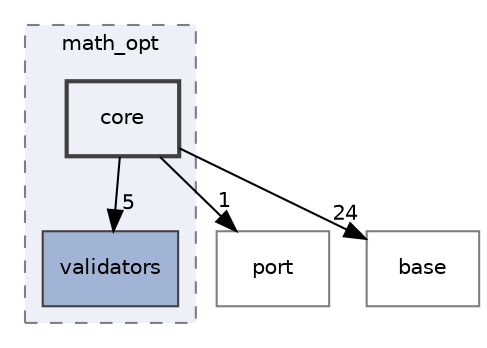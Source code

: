 digraph "core"
{
 // LATEX_PDF_SIZE
  edge [fontname="Helvetica",fontsize="10",labelfontname="Helvetica",labelfontsize="10"];
  node [fontname="Helvetica",fontsize="10",shape=record];
  compound=true
  subgraph clusterdir_1defc00030ff81d309105e053121082f {
    graph [ bgcolor="#edf0f7", pencolor="grey50", style="filled,dashed,", label="math_opt", fontname="Helvetica", fontsize="10", URL="dir_1defc00030ff81d309105e053121082f.html"]
  dir_2298c6cf5b60fbeba088c3582d3d0ae0 [shape=box, label="validators", style="filled,", fillcolor="#a2b4d6", color="grey25", URL="dir_2298c6cf5b60fbeba088c3582d3d0ae0.html"];
  dir_d5b95ec3710e8b09bb3a6564ed5074d8 [shape=box, label="core", style="filled,bold,", fillcolor="#edf0f7", color="grey25", URL="dir_d5b95ec3710e8b09bb3a6564ed5074d8.html"];
  }
  dir_1d809996d73818785b8e0bc2ff6c7fae [shape=box, label="port", style="", fillcolor="#edf0f7", color="grey50", URL="dir_1d809996d73818785b8e0bc2ff6c7fae.html"];
  dir_8f9dc966244f4c6e9b2fa0dee1e4ef1a [shape=box, label="base", style="", fillcolor="#edf0f7", color="grey50", URL="dir_8f9dc966244f4c6e9b2fa0dee1e4ef1a.html"];
  dir_d5b95ec3710e8b09bb3a6564ed5074d8->dir_1d809996d73818785b8e0bc2ff6c7fae [headlabel="1", labeldistance=1.5 headhref="dir_000007_000030.html"];
  dir_d5b95ec3710e8b09bb3a6564ed5074d8->dir_2298c6cf5b60fbeba088c3582d3d0ae0 [headlabel="5", labeldistance=1.5 headhref="dir_000007_000041.html"];
  dir_d5b95ec3710e8b09bb3a6564ed5074d8->dir_8f9dc966244f4c6e9b2fa0dee1e4ef1a [headlabel="24", labeldistance=1.5 headhref="dir_000007_000002.html"];
}
